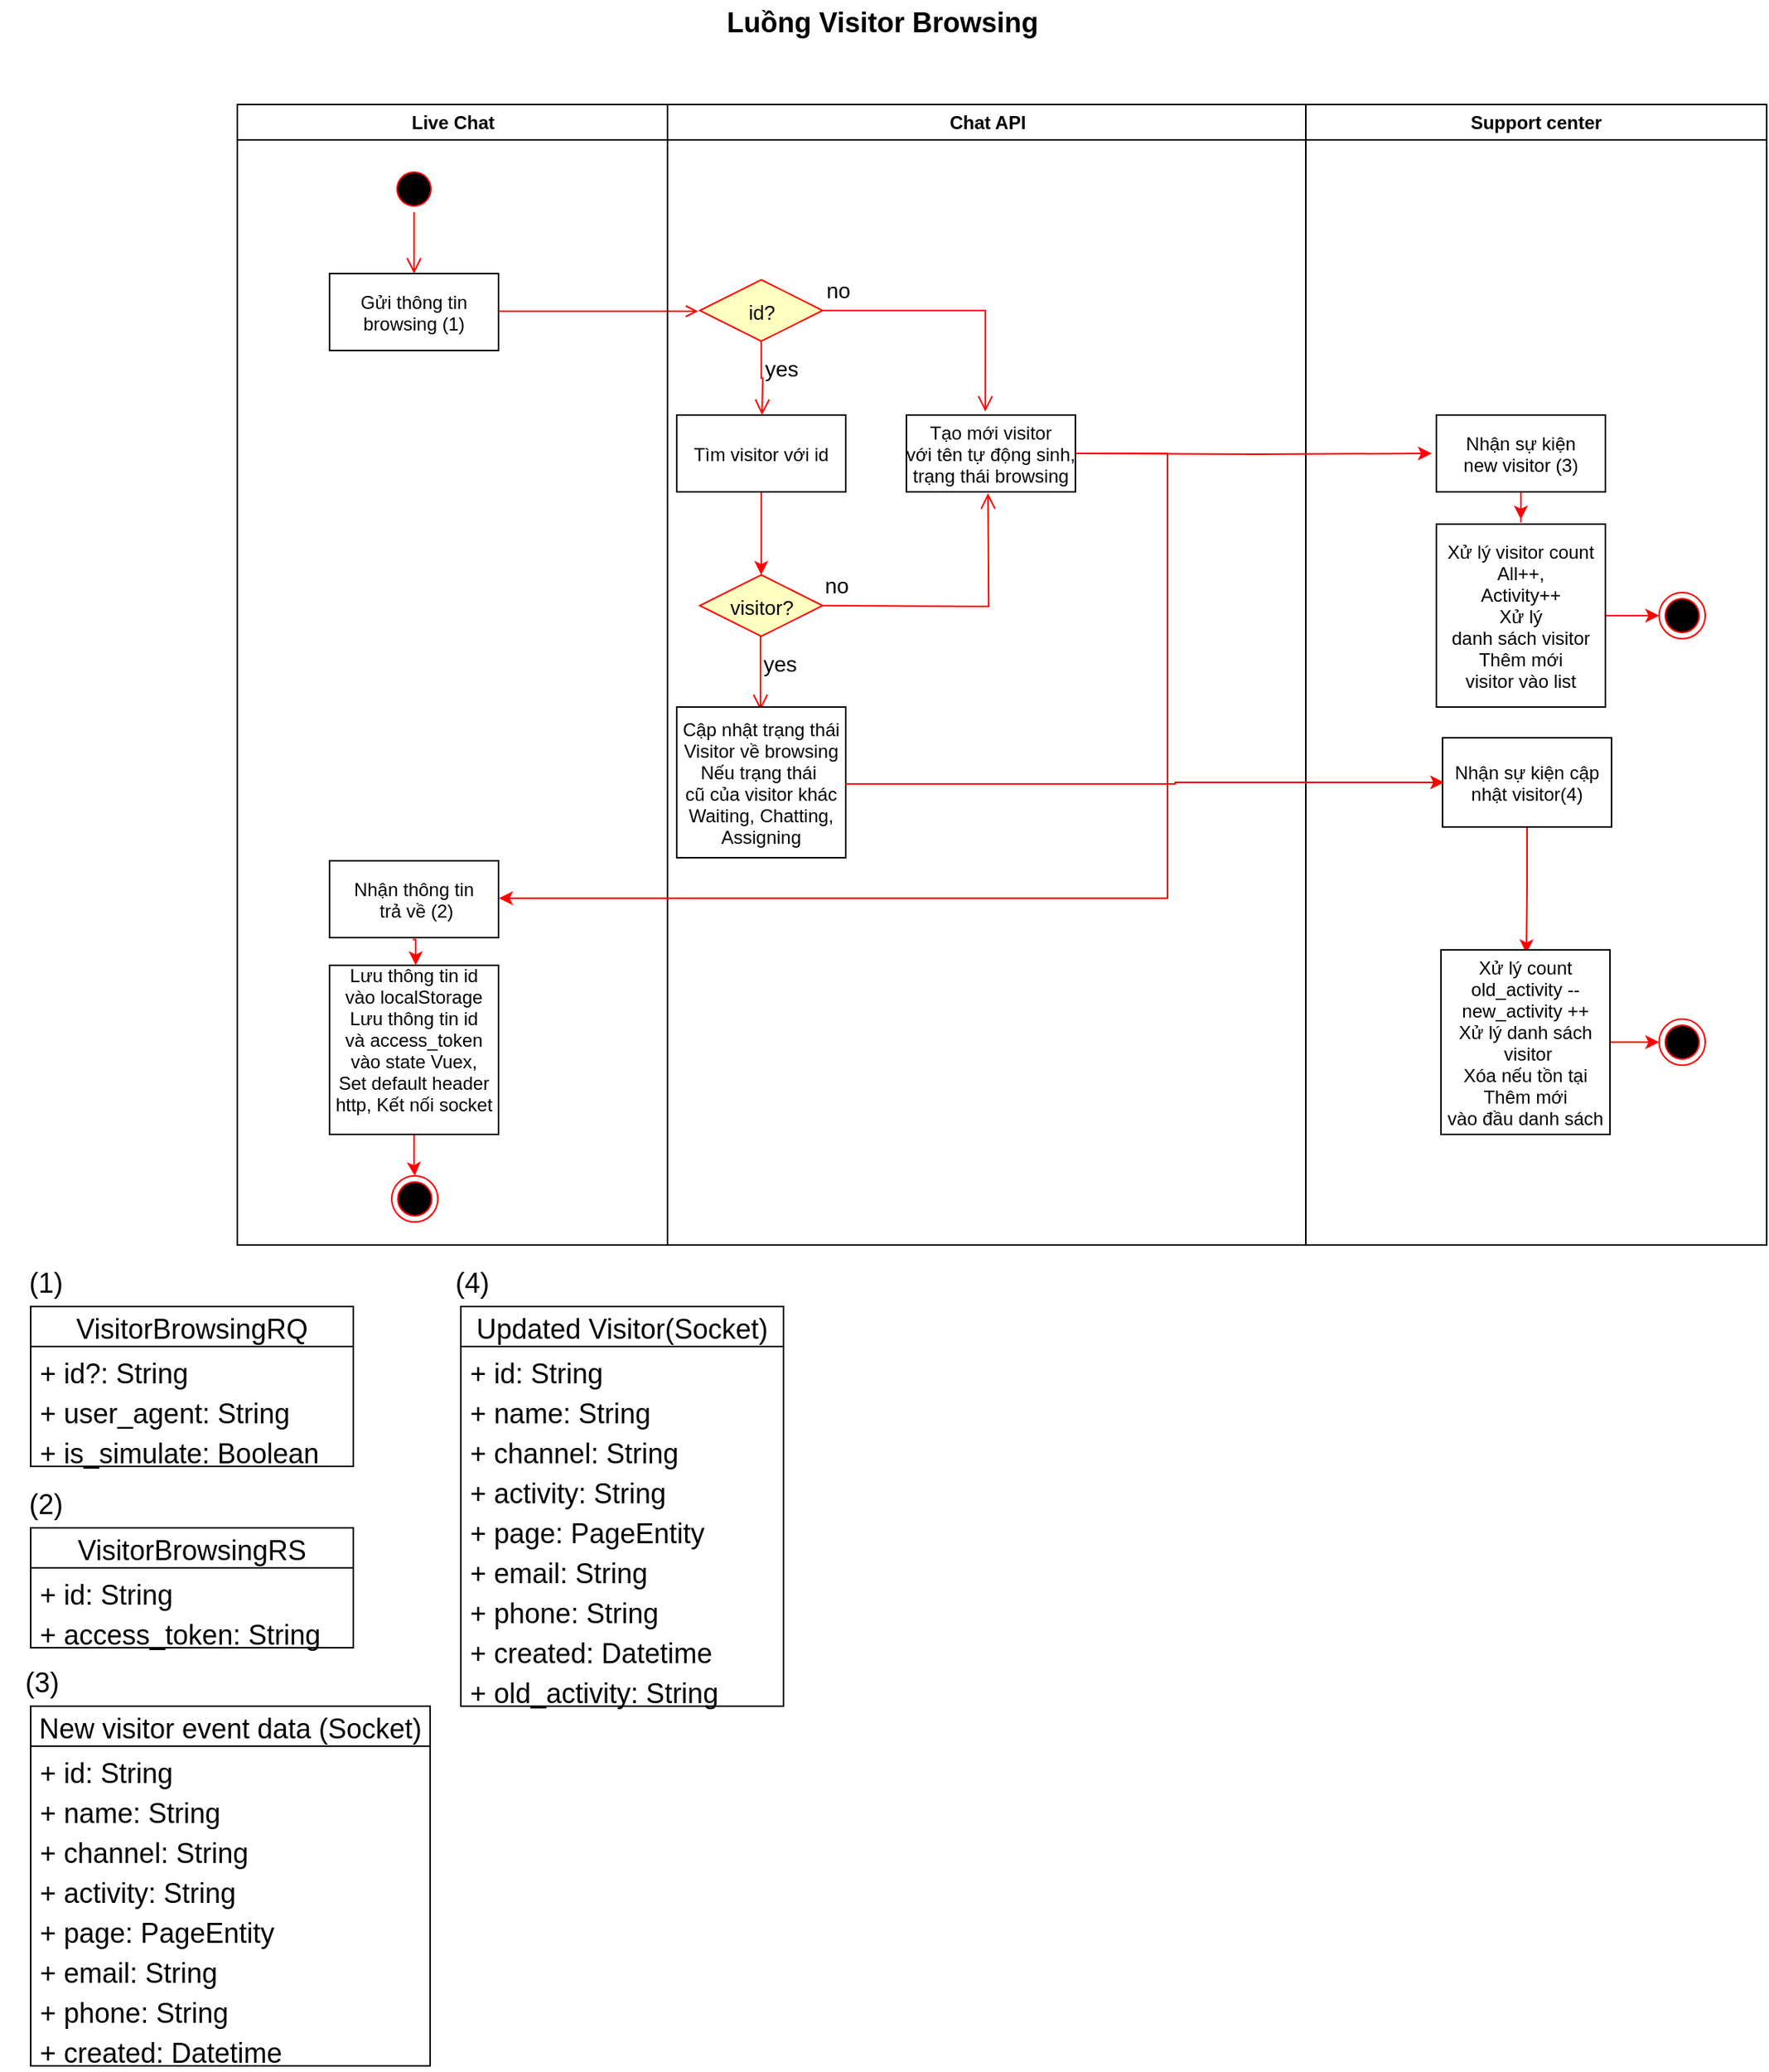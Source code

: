 <mxfile version="20.6.0" type="device"><diagram name="Page-1" id="e7e014a7-5840-1c2e-5031-d8a46d1fe8dd"><mxGraphModel dx="2370" dy="1270" grid="1" gridSize="10" guides="1" tooltips="1" connect="1" arrows="1" fold="1" page="1" pageScale="1" pageWidth="1169" pageHeight="826" background="none" math="0" shadow="0"><root><mxCell id="0"/><mxCell id="1" parent="0"/><mxCell id="2" value="Live Chat" style="swimlane;whiteSpace=wrap" parent="1" vertex="1"><mxGeometry x="164.5" y="128" width="280" height="742" as="geometry"/></mxCell><mxCell id="5" value="" style="ellipse;shape=startState;fillColor=#000000;strokeColor=#ff0000;" parent="2" vertex="1"><mxGeometry x="100" y="40" width="30" height="30" as="geometry"/></mxCell><mxCell id="6" value="" style="edgeStyle=elbowEdgeStyle;elbow=horizontal;verticalAlign=bottom;endArrow=open;endSize=8;strokeColor=#FF0000;endFill=1;rounded=0" parent="2" source="5" target="7" edge="1"><mxGeometry x="100" y="40" as="geometry"><mxPoint x="115" y="110" as="targetPoint"/></mxGeometry></mxCell><mxCell id="7" value="Gửi thông tin &#10;browsing (1)" style="" parent="2" vertex="1"><mxGeometry x="60" y="110" width="110" height="50" as="geometry"/></mxCell><mxCell id="oYPZCvPFQ1pGeU62hFoz-45" value="" style="endArrow=open;strokeColor=#FF0000;endFill=1;rounded=0" edge="1" parent="2"><mxGeometry relative="1" as="geometry"><mxPoint x="170" y="134.5" as="sourcePoint"/><mxPoint x="300" y="134.5" as="targetPoint"/></mxGeometry></mxCell><mxCell id="oYPZCvPFQ1pGeU62hFoz-86" value="" style="edgeStyle=orthogonalEdgeStyle;rounded=0;orthogonalLoop=1;jettySize=auto;html=1;strokeColor=#FF0000;fontSize=14;exitX=0.493;exitY=1.024;exitDx=0;exitDy=0;exitPerimeter=0;entryX=0.51;entryY=0;entryDx=0;entryDy=0;entryPerimeter=0;" edge="1" parent="2" source="oYPZCvPFQ1pGeU62hFoz-74" target="oYPZCvPFQ1pGeU62hFoz-84"><mxGeometry relative="1" as="geometry"><mxPoint x="115" y="517" as="sourcePoint"/><mxPoint x="113.5" y="582" as="targetPoint"/></mxGeometry></mxCell><mxCell id="oYPZCvPFQ1pGeU62hFoz-74" value="Nhận thông tin&#10; trả về (2)" style="" vertex="1" parent="2"><mxGeometry x="60" y="492" width="110" height="50" as="geometry"/></mxCell><mxCell id="oYPZCvPFQ1pGeU62hFoz-77" value="" style="ellipse;html=1;shape=endState;fillColor=#000000;strokeColor=#ff0000;fontSize=14;" vertex="1" parent="2"><mxGeometry x="100.5" y="697" width="30" height="30" as="geometry"/></mxCell><mxCell id="oYPZCvPFQ1pGeU62hFoz-87" value="" style="edgeStyle=orthogonalEdgeStyle;rounded=0;orthogonalLoop=1;jettySize=auto;html=1;strokeColor=#FF0000;fontSize=14;" edge="1" parent="2" source="oYPZCvPFQ1pGeU62hFoz-84" target="oYPZCvPFQ1pGeU62hFoz-77"><mxGeometry relative="1" as="geometry"/></mxCell><mxCell id="oYPZCvPFQ1pGeU62hFoz-84" value="Lưu thông tin id&#10;vào localStorage&#10;Lưu thông tin id&#10;và access_token &#10;vào state Vuex,&#10;Set default header &#10;http, Kết nối socket&#10;" style="" vertex="1" parent="2"><mxGeometry x="60" y="560" width="110" height="110" as="geometry"/></mxCell><mxCell id="3" value="Chat API" style="swimlane;whiteSpace=wrap;startSize=23;" parent="1" vertex="1"><mxGeometry x="444.5" y="128" width="415.5" height="742" as="geometry"/></mxCell><mxCell id="oYPZCvPFQ1pGeU62hFoz-71" value="" style="edgeStyle=orthogonalEdgeStyle;rounded=0;orthogonalLoop=1;jettySize=auto;html=1;fontSize=14;strokeColor=#FF0000;" edge="1" parent="3" source="oYPZCvPFQ1pGeU62hFoz-60" target="oYPZCvPFQ1pGeU62hFoz-65"><mxGeometry relative="1" as="geometry"/></mxCell><mxCell id="oYPZCvPFQ1pGeU62hFoz-60" value="Tìm visitor với id" style="" vertex="1" parent="3"><mxGeometry x="6" y="202" width="110" height="50" as="geometry"/></mxCell><mxCell id="oYPZCvPFQ1pGeU62hFoz-65" value="&lt;font style=&quot;font-size: 13px;&quot;&gt;visitor?&lt;/font&gt;" style="rhombus;whiteSpace=wrap;html=1;fillColor=#ffffc0;strokeColor=#ff0000;fontSize=18;" vertex="1" parent="3"><mxGeometry x="21" y="306" width="80" height="40" as="geometry"/></mxCell><mxCell id="oYPZCvPFQ1pGeU62hFoz-66" value="&lt;font style=&quot;font-size: 14px;&quot;&gt;no&lt;/font&gt;" style="edgeStyle=orthogonalEdgeStyle;html=1;align=left;verticalAlign=bottom;endArrow=open;endSize=8;strokeColor=#ff0000;rounded=0;fontSize=18;entryX=0.492;entryY=1.018;entryDx=0;entryDy=0;entryPerimeter=0;" edge="1" parent="3"><mxGeometry x="-1" relative="1" as="geometry"><mxPoint x="208.62" y="252.9" as="targetPoint"/><mxPoint x="100.0" y="326" as="sourcePoint"/></mxGeometry></mxCell><mxCell id="oYPZCvPFQ1pGeU62hFoz-67" value="&lt;font style=&quot;font-size: 14px;&quot;&gt;yes&lt;/font&gt;" style="edgeStyle=orthogonalEdgeStyle;html=1;align=left;verticalAlign=top;endArrow=open;endSize=8;strokeColor=#ff0000;rounded=0;fontSize=18;" edge="1" source="oYPZCvPFQ1pGeU62hFoz-65" parent="3"><mxGeometry x="-1" relative="1" as="geometry"><mxPoint x="60.5" y="394" as="targetPoint"/></mxGeometry></mxCell><mxCell id="oYPZCvPFQ1pGeU62hFoz-72" value="Cập nhật trạng thái&#10;Visitor về browsing&#10;Nếu trạng thái &#10;cũ của visitor khác&#10;Waiting, Chatting, &#10;Assigning" style="" vertex="1" parent="3"><mxGeometry x="6" y="392" width="110" height="98" as="geometry"/></mxCell><mxCell id="oYPZCvPFQ1pGeU62hFoz-73" value="Tạo mới visitor&#10;với tên tự động sinh,&#10;trạng thái browsing" style="points=[[0.5,0.5,0,0,0]];" vertex="1" parent="3"><mxGeometry x="155.5" y="202" width="110" height="50" as="geometry"/></mxCell><mxCell id="oYPZCvPFQ1pGeU62hFoz-41" value="&lt;b&gt;&lt;font style=&quot;font-size: 18px;&quot;&gt;Luồng Visitor Browsing&lt;/font&gt;&lt;/b&gt;" style="text;html=1;strokeColor=none;fillColor=none;align=center;verticalAlign=middle;whiteSpace=wrap;rounded=0;" vertex="1" parent="1"><mxGeometry x="472" y="60" width="225" height="30" as="geometry"/></mxCell><mxCell id="oYPZCvPFQ1pGeU62hFoz-46" value="VisitorBrowsingRQ" style="swimlane;fontStyle=0;childLayout=stackLayout;horizontal=1;startSize=26;fillColor=none;horizontalStack=0;resizeParent=1;resizeParentMax=0;resizeLast=0;collapsible=1;marginBottom=0;fontSize=18;" vertex="1" parent="1"><mxGeometry x="30" y="910" width="210" height="104" as="geometry"/></mxCell><mxCell id="oYPZCvPFQ1pGeU62hFoz-54" value="+ id?: String" style="text;strokeColor=none;fillColor=none;align=left;verticalAlign=top;spacingLeft=4;spacingRight=4;overflow=hidden;rotatable=0;points=[[0,0.5],[1,0.5]];portConstraint=eastwest;fontSize=18;" vertex="1" parent="oYPZCvPFQ1pGeU62hFoz-46"><mxGeometry y="26" width="210" height="26" as="geometry"/></mxCell><mxCell id="oYPZCvPFQ1pGeU62hFoz-53" value="+ user_agent: String" style="text;strokeColor=none;fillColor=none;align=left;verticalAlign=top;spacingLeft=4;spacingRight=4;overflow=hidden;rotatable=0;points=[[0,0.5],[1,0.5]];portConstraint=eastwest;fontSize=18;" vertex="1" parent="oYPZCvPFQ1pGeU62hFoz-46"><mxGeometry y="52" width="210" height="26" as="geometry"/></mxCell><mxCell id="oYPZCvPFQ1pGeU62hFoz-64" value="+ is_simulate: Boolean" style="text;strokeColor=none;fillColor=none;align=left;verticalAlign=top;spacingLeft=4;spacingRight=4;overflow=hidden;rotatable=0;points=[[0,0.5],[1,0.5]];portConstraint=eastwest;fontSize=18;" vertex="1" parent="oYPZCvPFQ1pGeU62hFoz-46"><mxGeometry y="78" width="210" height="26" as="geometry"/></mxCell><mxCell id="oYPZCvPFQ1pGeU62hFoz-50" value="(1)" style="text;html=1;strokeColor=none;fillColor=none;align=center;verticalAlign=middle;whiteSpace=wrap;rounded=0;fontSize=18;" vertex="1" parent="1"><mxGeometry x="10" y="880" width="60" height="30" as="geometry"/></mxCell><mxCell id="oYPZCvPFQ1pGeU62hFoz-61" value="&lt;font style=&quot;font-size: 13px;&quot;&gt;id?&lt;/font&gt;" style="rhombus;whiteSpace=wrap;html=1;fillColor=#ffffc0;strokeColor=#ff0000;fontSize=18;" vertex="1" parent="1"><mxGeometry x="465.5" y="242" width="80" height="40" as="geometry"/></mxCell><mxCell id="oYPZCvPFQ1pGeU62hFoz-62" value="&lt;font style=&quot;font-size: 14px;&quot;&gt;no&lt;/font&gt;" style="edgeStyle=orthogonalEdgeStyle;html=1;align=left;verticalAlign=bottom;endArrow=open;endSize=8;strokeColor=#ff0000;rounded=0;fontSize=18;entryX=0.467;entryY=-0.044;entryDx=0;entryDy=0;entryPerimeter=0;" edge="1" parent="1" source="oYPZCvPFQ1pGeU62hFoz-61" target="oYPZCvPFQ1pGeU62hFoz-73"><mxGeometry x="-1" relative="1" as="geometry"><mxPoint x="586" y="262" as="targetPoint"/></mxGeometry></mxCell><mxCell id="oYPZCvPFQ1pGeU62hFoz-63" value="&lt;font style=&quot;font-size: 14px;&quot;&gt;yes&lt;/font&gt;" style="edgeStyle=orthogonalEdgeStyle;html=1;align=left;verticalAlign=top;endArrow=open;endSize=8;strokeColor=#ff0000;rounded=0;fontSize=18;" edge="1" parent="1" source="oYPZCvPFQ1pGeU62hFoz-61"><mxGeometry x="-1" relative="1" as="geometry"><mxPoint x="506" y="330" as="targetPoint"/></mxGeometry></mxCell><mxCell id="oYPZCvPFQ1pGeU62hFoz-79" value="VisitorBrowsingRS" style="swimlane;fontStyle=0;childLayout=stackLayout;horizontal=1;startSize=26;fillColor=none;horizontalStack=0;resizeParent=1;resizeParentMax=0;resizeLast=0;collapsible=1;marginBottom=0;fontSize=18;" vertex="1" parent="1"><mxGeometry x="30" y="1054" width="210" height="78" as="geometry"/></mxCell><mxCell id="oYPZCvPFQ1pGeU62hFoz-80" value="+ id: String" style="text;strokeColor=none;fillColor=none;align=left;verticalAlign=top;spacingLeft=4;spacingRight=4;overflow=hidden;rotatable=0;points=[[0,0.5],[1,0.5]];portConstraint=eastwest;fontSize=18;" vertex="1" parent="oYPZCvPFQ1pGeU62hFoz-79"><mxGeometry y="26" width="210" height="26" as="geometry"/></mxCell><mxCell id="oYPZCvPFQ1pGeU62hFoz-81" value="+ access_token: String" style="text;strokeColor=none;fillColor=none;align=left;verticalAlign=top;spacingLeft=4;spacingRight=4;overflow=hidden;rotatable=0;points=[[0,0.5],[1,0.5]];portConstraint=eastwest;fontSize=18;" vertex="1" parent="oYPZCvPFQ1pGeU62hFoz-79"><mxGeometry y="52" width="210" height="26" as="geometry"/></mxCell><mxCell id="oYPZCvPFQ1pGeU62hFoz-83" value="(2)" style="text;html=1;strokeColor=none;fillColor=none;align=center;verticalAlign=middle;whiteSpace=wrap;rounded=0;fontSize=18;" vertex="1" parent="1"><mxGeometry x="10" y="1024" width="60" height="30" as="geometry"/></mxCell><mxCell id="oYPZCvPFQ1pGeU62hFoz-135" value="Support center" style="swimlane;whiteSpace=wrap;startSize=23;" vertex="1" parent="1"><mxGeometry x="860" y="128" width="300" height="742" as="geometry"/></mxCell><mxCell id="oYPZCvPFQ1pGeU62hFoz-142" value="" style="ellipse;html=1;shape=endState;fillColor=#000000;strokeColor=#ff0000;fontSize=14;" vertex="1" parent="oYPZCvPFQ1pGeU62hFoz-135"><mxGeometry x="230" y="317.5" width="30" height="30" as="geometry"/></mxCell><mxCell id="oYPZCvPFQ1pGeU62hFoz-176" value="" style="edgeStyle=orthogonalEdgeStyle;rounded=0;orthogonalLoop=1;jettySize=auto;html=1;strokeColor=#FF0000;fontSize=14;entryX=0.5;entryY=0;entryDx=0;entryDy=-3;entryPerimeter=0;" edge="1" parent="oYPZCvPFQ1pGeU62hFoz-135" source="oYPZCvPFQ1pGeU62hFoz-173" target="oYPZCvPFQ1pGeU62hFoz-175"><mxGeometry relative="1" as="geometry"/></mxCell><mxCell id="oYPZCvPFQ1pGeU62hFoz-173" value="Nhận sự kiện &#10;new visitor (3)" style="points=[[0,0.5,0,-3,0]];" vertex="1" parent="oYPZCvPFQ1pGeU62hFoz-135"><mxGeometry x="85" y="202" width="110" height="50" as="geometry"/></mxCell><mxCell id="oYPZCvPFQ1pGeU62hFoz-177" value="" style="edgeStyle=orthogonalEdgeStyle;rounded=0;orthogonalLoop=1;jettySize=auto;html=1;strokeColor=#FF0000;fontSize=14;" edge="1" parent="oYPZCvPFQ1pGeU62hFoz-135" source="oYPZCvPFQ1pGeU62hFoz-175" target="oYPZCvPFQ1pGeU62hFoz-142"><mxGeometry relative="1" as="geometry"/></mxCell><mxCell id="oYPZCvPFQ1pGeU62hFoz-175" value="Xử lý visitor count&#10;All++,&#10;Activity++&#10;Xử lý &#10;danh sách visitor&#10;Thêm mới &#10;visitor vào list" style="points=[[0,0.5,0,-3,0],[0.5,0,0,0,-3],[1,0.5,0,1,0]];" vertex="1" parent="oYPZCvPFQ1pGeU62hFoz-135"><mxGeometry x="85" y="273" width="110" height="119" as="geometry"/></mxCell><mxCell id="oYPZCvPFQ1pGeU62hFoz-202" value="" style="edgeStyle=orthogonalEdgeStyle;rounded=0;orthogonalLoop=1;jettySize=auto;html=1;strokeColor=#FF0000;fontSize=14;entryX=0.505;entryY=0.018;entryDx=0;entryDy=0;entryPerimeter=0;" edge="1" parent="oYPZCvPFQ1pGeU62hFoz-135" source="oYPZCvPFQ1pGeU62hFoz-179" target="oYPZCvPFQ1pGeU62hFoz-201"><mxGeometry relative="1" as="geometry"/></mxCell><mxCell id="oYPZCvPFQ1pGeU62hFoz-179" value="Nhận sự kiện cập &#10;nhật visitor(4)" style="points=[[0,0.5,0,-31,0],[0.5,0.5,0,0,0]];" vertex="1" parent="oYPZCvPFQ1pGeU62hFoz-135"><mxGeometry x="89" y="412" width="110" height="58" as="geometry"/></mxCell><mxCell id="oYPZCvPFQ1pGeU62hFoz-204" value="" style="edgeStyle=orthogonalEdgeStyle;rounded=0;orthogonalLoop=1;jettySize=auto;html=1;strokeColor=#FF0000;fontSize=14;" edge="1" parent="oYPZCvPFQ1pGeU62hFoz-135" source="oYPZCvPFQ1pGeU62hFoz-201" target="oYPZCvPFQ1pGeU62hFoz-203"><mxGeometry relative="1" as="geometry"/></mxCell><mxCell id="oYPZCvPFQ1pGeU62hFoz-201" value="Xử lý count&#10;old_activity --&#10;new_activity ++&#10;Xử lý danh sách&#10; visitor&#10;Xóa nếu tồn tại&#10;Thêm mới &#10;vào đầu danh sách" style="points=[[0,0.5,0,-1,0],[0.5,0,0,0,-2],[0.5,0.5,0,0,0]];" vertex="1" parent="oYPZCvPFQ1pGeU62hFoz-135"><mxGeometry x="88" y="550" width="110" height="120" as="geometry"/></mxCell><mxCell id="oYPZCvPFQ1pGeU62hFoz-203" value="" style="ellipse;html=1;shape=endState;fillColor=#000000;strokeColor=#ff0000;fontSize=14;" vertex="1" parent="oYPZCvPFQ1pGeU62hFoz-135"><mxGeometry x="230" y="595" width="30" height="30" as="geometry"/></mxCell><mxCell id="oYPZCvPFQ1pGeU62hFoz-149" value="New visitor event data (Socket)" style="swimlane;fontStyle=0;childLayout=stackLayout;horizontal=1;startSize=26;fillColor=none;horizontalStack=0;resizeParent=1;resizeParentMax=0;resizeLast=0;collapsible=1;marginBottom=0;fontSize=18;" vertex="1" parent="1"><mxGeometry x="30" y="1170" width="260" height="234" as="geometry"/></mxCell><mxCell id="oYPZCvPFQ1pGeU62hFoz-150" value="+ id: String" style="text;strokeColor=none;fillColor=none;align=left;verticalAlign=top;spacingLeft=4;spacingRight=4;overflow=hidden;rotatable=0;points=[[0,0.5],[1,0.5]];portConstraint=eastwest;fontSize=18;" vertex="1" parent="oYPZCvPFQ1pGeU62hFoz-149"><mxGeometry y="26" width="260" height="26" as="geometry"/></mxCell><mxCell id="oYPZCvPFQ1pGeU62hFoz-155" value="+ name: String" style="text;strokeColor=none;fillColor=none;align=left;verticalAlign=top;spacingLeft=4;spacingRight=4;overflow=hidden;rotatable=0;points=[[0,0.5],[1,0.5]];portConstraint=eastwest;fontSize=18;" vertex="1" parent="oYPZCvPFQ1pGeU62hFoz-149"><mxGeometry y="52" width="260" height="26" as="geometry"/></mxCell><mxCell id="oYPZCvPFQ1pGeU62hFoz-153" value="+ channel: String" style="text;strokeColor=none;fillColor=none;align=left;verticalAlign=top;spacingLeft=4;spacingRight=4;overflow=hidden;rotatable=0;points=[[0,0.5],[1,0.5]];portConstraint=eastwest;fontSize=18;" vertex="1" parent="oYPZCvPFQ1pGeU62hFoz-149"><mxGeometry y="78" width="260" height="26" as="geometry"/></mxCell><mxCell id="oYPZCvPFQ1pGeU62hFoz-154" value="+ activity: String" style="text;strokeColor=none;fillColor=none;align=left;verticalAlign=top;spacingLeft=4;spacingRight=4;overflow=hidden;rotatable=0;points=[[0,0.5],[1,0.5]];portConstraint=eastwest;fontSize=18;" vertex="1" parent="oYPZCvPFQ1pGeU62hFoz-149"><mxGeometry y="104" width="260" height="26" as="geometry"/></mxCell><mxCell id="oYPZCvPFQ1pGeU62hFoz-151" value="+ page: PageEntity" style="text;strokeColor=none;fillColor=none;align=left;verticalAlign=top;spacingLeft=4;spacingRight=4;overflow=hidden;rotatable=0;points=[[0,0.5],[1,0.5]];portConstraint=eastwest;fontSize=18;" vertex="1" parent="oYPZCvPFQ1pGeU62hFoz-149"><mxGeometry y="130" width="260" height="26" as="geometry"/></mxCell><mxCell id="oYPZCvPFQ1pGeU62hFoz-156" value="+ email: String" style="text;strokeColor=none;fillColor=none;align=left;verticalAlign=top;spacingLeft=4;spacingRight=4;overflow=hidden;rotatable=0;points=[[0,0.5],[1,0.5]];portConstraint=eastwest;fontSize=18;" vertex="1" parent="oYPZCvPFQ1pGeU62hFoz-149"><mxGeometry y="156" width="260" height="26" as="geometry"/></mxCell><mxCell id="oYPZCvPFQ1pGeU62hFoz-157" value="+ phone: String" style="text;strokeColor=none;fillColor=none;align=left;verticalAlign=top;spacingLeft=4;spacingRight=4;overflow=hidden;rotatable=0;points=[[0,0.5],[1,0.5]];portConstraint=eastwest;fontSize=18;" vertex="1" parent="oYPZCvPFQ1pGeU62hFoz-149"><mxGeometry y="182" width="260" height="26" as="geometry"/></mxCell><mxCell id="oYPZCvPFQ1pGeU62hFoz-158" value="+ created: Datetime" style="text;strokeColor=none;fillColor=none;align=left;verticalAlign=top;spacingLeft=4;spacingRight=4;overflow=hidden;rotatable=0;points=[[0,0.5],[1,0.5]];portConstraint=eastwest;fontSize=18;" vertex="1" parent="oYPZCvPFQ1pGeU62hFoz-149"><mxGeometry y="208" width="260" height="26" as="geometry"/></mxCell><mxCell id="oYPZCvPFQ1pGeU62hFoz-152" value="(3)&amp;nbsp;" style="text;html=1;strokeColor=none;fillColor=none;align=center;verticalAlign=middle;whiteSpace=wrap;rounded=0;fontSize=18;" vertex="1" parent="1"><mxGeometry x="10" y="1140" width="60" height="30" as="geometry"/></mxCell><mxCell id="oYPZCvPFQ1pGeU62hFoz-76" value="" style="edgeStyle=orthogonalEdgeStyle;rounded=0;orthogonalLoop=1;jettySize=auto;html=1;strokeColor=#FF0000;fontSize=14;entryX=1.003;entryY=0.487;entryDx=0;entryDy=0;entryPerimeter=0;" edge="1" parent="1" target="oYPZCvPFQ1pGeU62hFoz-74"><mxGeometry relative="1" as="geometry"><mxPoint x="710" y="355" as="sourcePoint"/><mxPoint x="840" y="640" as="targetPoint"/><Array as="points"><mxPoint x="770" y="355"/><mxPoint x="770" y="644"/></Array></mxGeometry></mxCell><mxCell id="oYPZCvPFQ1pGeU62hFoz-174" value="" style="edgeStyle=orthogonalEdgeStyle;rounded=0;orthogonalLoop=1;jettySize=auto;html=1;strokeColor=#FF0000;fontSize=14;entryX=0;entryY=0.5;entryDx=-3;entryDy=0;entryPerimeter=0;" edge="1" parent="1" target="oYPZCvPFQ1pGeU62hFoz-173"><mxGeometry relative="1" as="geometry"><mxPoint x="710" y="355" as="sourcePoint"/><mxPoint x="910" y="355" as="targetPoint"/></mxGeometry></mxCell><mxCell id="oYPZCvPFQ1pGeU62hFoz-180" value="" style="edgeStyle=orthogonalEdgeStyle;rounded=0;orthogonalLoop=1;jettySize=auto;html=1;strokeColor=#FF0000;fontSize=14;" edge="1" parent="1"><mxGeometry relative="1" as="geometry"><mxPoint x="560" y="570" as="sourcePoint"/><mxPoint x="950" y="569" as="targetPoint"/><Array as="points"><mxPoint x="775" y="570"/><mxPoint x="990" y="569"/></Array></mxGeometry></mxCell><mxCell id="oYPZCvPFQ1pGeU62hFoz-190" value="Updated Visitor(Socket)" style="swimlane;fontStyle=0;childLayout=stackLayout;horizontal=1;startSize=26;fillColor=none;horizontalStack=0;resizeParent=1;resizeParentMax=0;resizeLast=0;collapsible=1;marginBottom=0;fontSize=18;" vertex="1" parent="1"><mxGeometry x="310" y="910" width="210" height="260" as="geometry"/></mxCell><mxCell id="oYPZCvPFQ1pGeU62hFoz-191" value="+ id: String" style="text;strokeColor=none;fillColor=none;align=left;verticalAlign=top;spacingLeft=4;spacingRight=4;overflow=hidden;rotatable=0;points=[[0,0.5],[1,0.5]];portConstraint=eastwest;fontSize=18;" vertex="1" parent="oYPZCvPFQ1pGeU62hFoz-190"><mxGeometry y="26" width="210" height="26" as="geometry"/></mxCell><mxCell id="oYPZCvPFQ1pGeU62hFoz-192" value="+ name: String" style="text;strokeColor=none;fillColor=none;align=left;verticalAlign=top;spacingLeft=4;spacingRight=4;overflow=hidden;rotatable=0;points=[[0,0.5],[1,0.5]];portConstraint=eastwest;fontSize=18;" vertex="1" parent="oYPZCvPFQ1pGeU62hFoz-190"><mxGeometry y="52" width="210" height="26" as="geometry"/></mxCell><mxCell id="oYPZCvPFQ1pGeU62hFoz-193" value="+ channel: String" style="text;strokeColor=none;fillColor=none;align=left;verticalAlign=top;spacingLeft=4;spacingRight=4;overflow=hidden;rotatable=0;points=[[0,0.5],[1,0.5]];portConstraint=eastwest;fontSize=18;" vertex="1" parent="oYPZCvPFQ1pGeU62hFoz-190"><mxGeometry y="78" width="210" height="26" as="geometry"/></mxCell><mxCell id="oYPZCvPFQ1pGeU62hFoz-194" value="+ activity: String" style="text;strokeColor=none;fillColor=none;align=left;verticalAlign=top;spacingLeft=4;spacingRight=4;overflow=hidden;rotatable=0;points=[[0,0.5],[1,0.5]];portConstraint=eastwest;fontSize=18;" vertex="1" parent="oYPZCvPFQ1pGeU62hFoz-190"><mxGeometry y="104" width="210" height="26" as="geometry"/></mxCell><mxCell id="oYPZCvPFQ1pGeU62hFoz-195" value="+ page: PageEntity" style="text;strokeColor=none;fillColor=none;align=left;verticalAlign=top;spacingLeft=4;spacingRight=4;overflow=hidden;rotatable=0;points=[[0,0.5],[1,0.5]];portConstraint=eastwest;fontSize=18;" vertex="1" parent="oYPZCvPFQ1pGeU62hFoz-190"><mxGeometry y="130" width="210" height="26" as="geometry"/></mxCell><mxCell id="oYPZCvPFQ1pGeU62hFoz-196" value="+ email: String" style="text;strokeColor=none;fillColor=none;align=left;verticalAlign=top;spacingLeft=4;spacingRight=4;overflow=hidden;rotatable=0;points=[[0,0.5],[1,0.5]];portConstraint=eastwest;fontSize=18;" vertex="1" parent="oYPZCvPFQ1pGeU62hFoz-190"><mxGeometry y="156" width="210" height="26" as="geometry"/></mxCell><mxCell id="oYPZCvPFQ1pGeU62hFoz-197" value="+ phone: String" style="text;strokeColor=none;fillColor=none;align=left;verticalAlign=top;spacingLeft=4;spacingRight=4;overflow=hidden;rotatable=0;points=[[0,0.5],[1,0.5]];portConstraint=eastwest;fontSize=18;" vertex="1" parent="oYPZCvPFQ1pGeU62hFoz-190"><mxGeometry y="182" width="210" height="26" as="geometry"/></mxCell><mxCell id="oYPZCvPFQ1pGeU62hFoz-198" value="+ created: Datetime" style="text;strokeColor=none;fillColor=none;align=left;verticalAlign=top;spacingLeft=4;spacingRight=4;overflow=hidden;rotatable=0;points=[[0,0.5],[1,0.5]];portConstraint=eastwest;fontSize=18;" vertex="1" parent="oYPZCvPFQ1pGeU62hFoz-190"><mxGeometry y="208" width="210" height="26" as="geometry"/></mxCell><mxCell id="oYPZCvPFQ1pGeU62hFoz-200" value="+ old_activity: String" style="text;strokeColor=none;fillColor=none;align=left;verticalAlign=top;spacingLeft=4;spacingRight=4;overflow=hidden;rotatable=0;points=[[0,0.5],[1,0.5]];portConstraint=eastwest;fontSize=18;" vertex="1" parent="oYPZCvPFQ1pGeU62hFoz-190"><mxGeometry y="234" width="210" height="26" as="geometry"/></mxCell><mxCell id="oYPZCvPFQ1pGeU62hFoz-199" value="(4)&amp;nbsp;" style="text;html=1;strokeColor=none;fillColor=none;align=center;verticalAlign=middle;whiteSpace=wrap;rounded=0;fontSize=18;" vertex="1" parent="1"><mxGeometry x="290" y="880" width="60" height="30" as="geometry"/></mxCell></root></mxGraphModel></diagram></mxfile>
